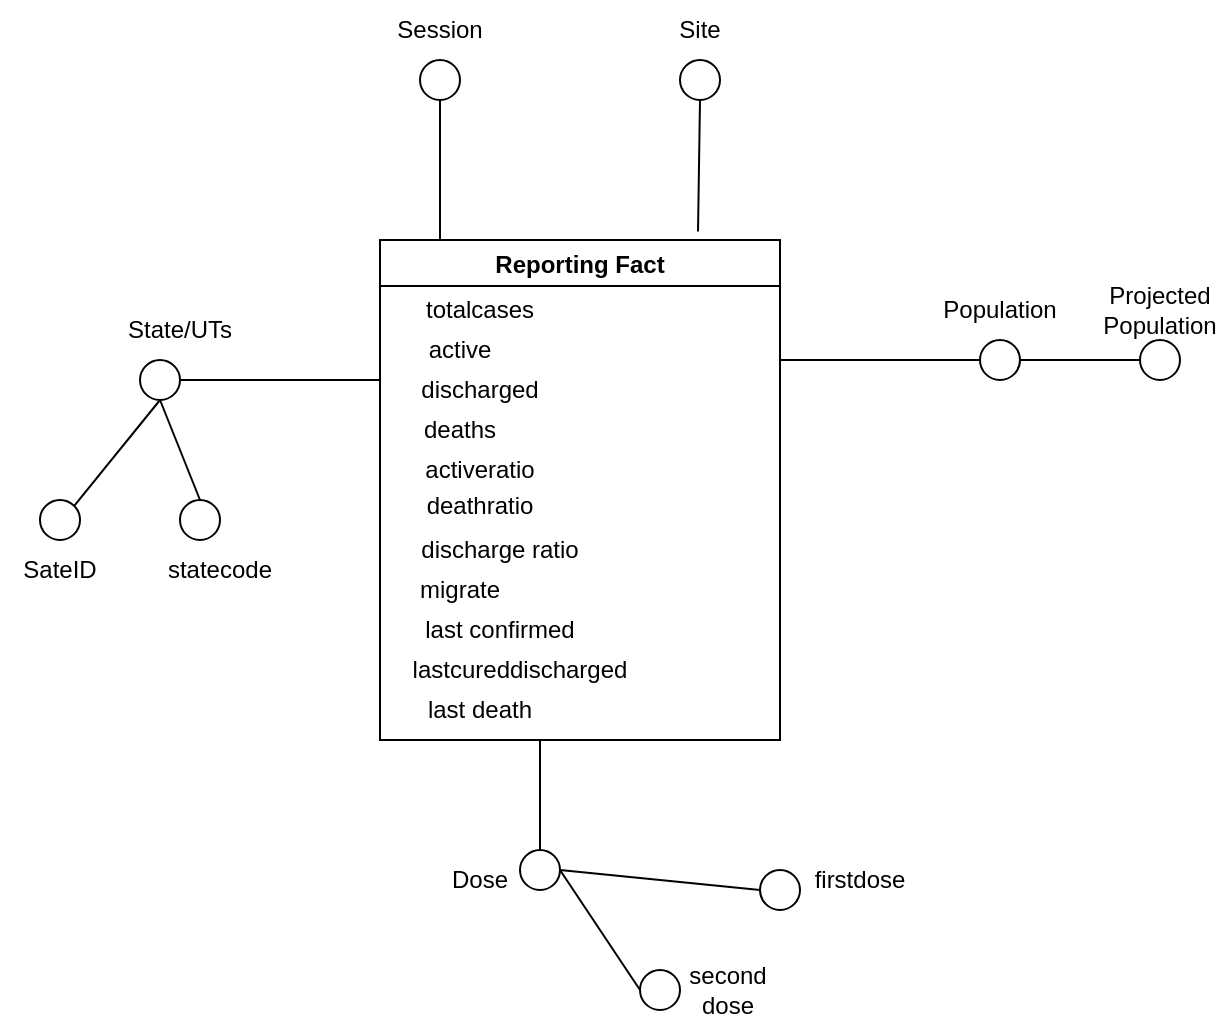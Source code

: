<mxfile version="16.1.4"><diagram id="YZO0k0Rdb3T5Lw7F8hli" name="Page-1"><mxGraphModel dx="789" dy="546" grid="1" gridSize="10" guides="1" tooltips="1" connect="1" arrows="1" fold="1" page="1" pageScale="1" pageWidth="827" pageHeight="1169" math="0" shadow="0"><root><mxCell id="0"/><mxCell id="1" parent="0"/><mxCell id="lZg35tD9bAqqsXx8sOZt-6" value="Reporting Fact" style="swimlane;" parent="1" vertex="1"><mxGeometry x="240" y="210" width="200" height="250" as="geometry"/></mxCell><mxCell id="8u92EHBunHmyXQtt1zgv-39" value="totalcases" style="text;html=1;strokeColor=none;fillColor=none;align=center;verticalAlign=middle;whiteSpace=wrap;rounded=0;" vertex="1" parent="lZg35tD9bAqqsXx8sOZt-6"><mxGeometry x="20" y="20" width="60" height="30" as="geometry"/></mxCell><mxCell id="8u92EHBunHmyXQtt1zgv-40" value="active" style="text;html=1;strokeColor=none;fillColor=none;align=center;verticalAlign=middle;whiteSpace=wrap;rounded=0;" vertex="1" parent="lZg35tD9bAqqsXx8sOZt-6"><mxGeometry x="10" y="40" width="60" height="30" as="geometry"/></mxCell><mxCell id="8u92EHBunHmyXQtt1zgv-43" value="discharged" style="text;html=1;strokeColor=none;fillColor=none;align=center;verticalAlign=middle;whiteSpace=wrap;rounded=0;" vertex="1" parent="lZg35tD9bAqqsXx8sOZt-6"><mxGeometry x="20" y="60" width="60" height="30" as="geometry"/></mxCell><mxCell id="8u92EHBunHmyXQtt1zgv-44" value="deaths" style="text;html=1;strokeColor=none;fillColor=none;align=center;verticalAlign=middle;whiteSpace=wrap;rounded=0;" vertex="1" parent="lZg35tD9bAqqsXx8sOZt-6"><mxGeometry x="10" y="80" width="60" height="30" as="geometry"/></mxCell><mxCell id="8u92EHBunHmyXQtt1zgv-45" value="activeratio" style="text;html=1;strokeColor=none;fillColor=none;align=center;verticalAlign=middle;whiteSpace=wrap;rounded=0;" vertex="1" parent="lZg35tD9bAqqsXx8sOZt-6"><mxGeometry x="10" y="100" width="80" height="30" as="geometry"/></mxCell><mxCell id="8u92EHBunHmyXQtt1zgv-46" value="deathratio" style="text;html=1;strokeColor=none;fillColor=none;align=center;verticalAlign=middle;whiteSpace=wrap;rounded=0;" vertex="1" parent="lZg35tD9bAqqsXx8sOZt-6"><mxGeometry x="20" y="120" width="60" height="25" as="geometry"/></mxCell><mxCell id="8u92EHBunHmyXQtt1zgv-47" value="discharge ratio" style="text;html=1;strokeColor=none;fillColor=none;align=center;verticalAlign=middle;whiteSpace=wrap;rounded=0;" vertex="1" parent="lZg35tD9bAqqsXx8sOZt-6"><mxGeometry y="140" width="120" height="30" as="geometry"/></mxCell><mxCell id="8u92EHBunHmyXQtt1zgv-50" value="migrate" style="text;html=1;strokeColor=none;fillColor=none;align=center;verticalAlign=middle;whiteSpace=wrap;rounded=0;" vertex="1" parent="lZg35tD9bAqqsXx8sOZt-6"><mxGeometry x="10" y="160" width="60" height="30" as="geometry"/></mxCell><mxCell id="8u92EHBunHmyXQtt1zgv-51" value="last confirmed" style="text;html=1;strokeColor=none;fillColor=none;align=center;verticalAlign=middle;whiteSpace=wrap;rounded=0;" vertex="1" parent="lZg35tD9bAqqsXx8sOZt-6"><mxGeometry x="15" y="180" width="90" height="30" as="geometry"/></mxCell><mxCell id="8u92EHBunHmyXQtt1zgv-52" value="lastcureddischarged" style="text;html=1;strokeColor=none;fillColor=none;align=center;verticalAlign=middle;whiteSpace=wrap;rounded=0;" vertex="1" parent="lZg35tD9bAqqsXx8sOZt-6"><mxGeometry x="40" y="200" width="60" height="30" as="geometry"/></mxCell><mxCell id="8u92EHBunHmyXQtt1zgv-55" value="last death" style="text;html=1;strokeColor=none;fillColor=none;align=center;verticalAlign=middle;whiteSpace=wrap;rounded=0;" vertex="1" parent="lZg35tD9bAqqsXx8sOZt-6"><mxGeometry x="20" y="220" width="60" height="30" as="geometry"/></mxCell><mxCell id="lZg35tD9bAqqsXx8sOZt-8" value="" style="verticalLabelPosition=bottom;verticalAlign=top;html=1;shape=mxgraph.flowchart.on-page_reference;" parent="1" vertex="1"><mxGeometry x="540" y="260" width="20" height="20" as="geometry"/></mxCell><mxCell id="lZg35tD9bAqqsXx8sOZt-15" value="" style="verticalLabelPosition=bottom;verticalAlign=top;html=1;shape=mxgraph.flowchart.on-page_reference;" parent="1" vertex="1"><mxGeometry x="390" y="120" width="20" height="20" as="geometry"/></mxCell><mxCell id="8u92EHBunHmyXQtt1zgv-9" value="" style="verticalLabelPosition=bottom;verticalAlign=top;html=1;shape=mxgraph.flowchart.on-page_reference;" vertex="1" parent="1"><mxGeometry x="260" y="120" width="20" height="20" as="geometry"/></mxCell><mxCell id="8u92EHBunHmyXQtt1zgv-10" value="" style="verticalLabelPosition=bottom;verticalAlign=top;html=1;shape=mxgraph.flowchart.on-page_reference;" vertex="1" parent="1"><mxGeometry x="310" y="515" width="20" height="20" as="geometry"/></mxCell><mxCell id="8u92EHBunHmyXQtt1zgv-11" value="" style="verticalLabelPosition=bottom;verticalAlign=top;html=1;shape=mxgraph.flowchart.on-page_reference;" vertex="1" parent="1"><mxGeometry x="120" y="270" width="20" height="20" as="geometry"/></mxCell><mxCell id="8u92EHBunHmyXQtt1zgv-13" value="Session" style="text;html=1;strokeColor=none;fillColor=none;align=center;verticalAlign=middle;whiteSpace=wrap;rounded=0;" vertex="1" parent="1"><mxGeometry x="240" y="90" width="60" height="30" as="geometry"/></mxCell><mxCell id="8u92EHBunHmyXQtt1zgv-14" value="Site" style="text;html=1;strokeColor=none;fillColor=none;align=center;verticalAlign=middle;whiteSpace=wrap;rounded=0;" vertex="1" parent="1"><mxGeometry x="370" y="90" width="60" height="30" as="geometry"/></mxCell><mxCell id="8u92EHBunHmyXQtt1zgv-15" value="State/UTs" style="text;html=1;strokeColor=none;fillColor=none;align=center;verticalAlign=middle;whiteSpace=wrap;rounded=0;" vertex="1" parent="1"><mxGeometry x="110" y="240" width="60" height="30" as="geometry"/></mxCell><mxCell id="8u92EHBunHmyXQtt1zgv-16" value="Population" style="text;html=1;strokeColor=none;fillColor=none;align=center;verticalAlign=middle;whiteSpace=wrap;rounded=0;" vertex="1" parent="1"><mxGeometry x="520" y="230" width="60" height="30" as="geometry"/></mxCell><mxCell id="8u92EHBunHmyXQtt1zgv-17" value="Dose" style="text;html=1;strokeColor=none;fillColor=none;align=center;verticalAlign=middle;whiteSpace=wrap;rounded=0;" vertex="1" parent="1"><mxGeometry x="260" y="515" width="60" height="30" as="geometry"/></mxCell><mxCell id="8u92EHBunHmyXQtt1zgv-18" value="" style="endArrow=none;html=1;rounded=0;entryX=0.5;entryY=1;entryDx=0;entryDy=0;entryPerimeter=0;exitX=0.15;exitY=0;exitDx=0;exitDy=0;exitPerimeter=0;" edge="1" parent="1" source="lZg35tD9bAqqsXx8sOZt-6" target="8u92EHBunHmyXQtt1zgv-9"><mxGeometry width="50" height="50" relative="1" as="geometry"><mxPoint x="270" y="190" as="sourcePoint"/><mxPoint x="340" y="150" as="targetPoint"/></mxGeometry></mxCell><mxCell id="8u92EHBunHmyXQtt1zgv-19" value="" style="endArrow=none;html=1;rounded=0;exitX=1;exitY=0.5;exitDx=0;exitDy=0;exitPerimeter=0;" edge="1" parent="1" source="8u92EHBunHmyXQtt1zgv-11"><mxGeometry width="50" height="50" relative="1" as="geometry"><mxPoint x="190" y="310" as="sourcePoint"/><mxPoint x="240" y="280" as="targetPoint"/></mxGeometry></mxCell><mxCell id="8u92EHBunHmyXQtt1zgv-21" value="" style="endArrow=none;html=1;rounded=0;" edge="1" parent="1"><mxGeometry width="50" height="50" relative="1" as="geometry"><mxPoint x="440" y="270" as="sourcePoint"/><mxPoint x="540" y="270" as="targetPoint"/></mxGeometry></mxCell><mxCell id="8u92EHBunHmyXQtt1zgv-22" value="" style="endArrow=none;html=1;rounded=0;exitX=0.5;exitY=1;exitDx=0;exitDy=0;exitPerimeter=0;entryX=0.795;entryY=-0.017;entryDx=0;entryDy=0;entryPerimeter=0;" edge="1" parent="1" source="lZg35tD9bAqqsXx8sOZt-15" target="lZg35tD9bAqqsXx8sOZt-6"><mxGeometry width="50" height="50" relative="1" as="geometry"><mxPoint x="380" y="380" as="sourcePoint"/><mxPoint x="400" y="190" as="targetPoint"/></mxGeometry></mxCell><mxCell id="8u92EHBunHmyXQtt1zgv-23" value="" style="verticalLabelPosition=bottom;verticalAlign=top;html=1;shape=mxgraph.flowchart.on-page_reference;" vertex="1" parent="1"><mxGeometry x="70" y="340" width="20" height="20" as="geometry"/></mxCell><mxCell id="8u92EHBunHmyXQtt1zgv-24" value="" style="verticalLabelPosition=bottom;verticalAlign=top;html=1;shape=mxgraph.flowchart.on-page_reference;" vertex="1" parent="1"><mxGeometry x="140" y="340" width="20" height="20" as="geometry"/></mxCell><mxCell id="8u92EHBunHmyXQtt1zgv-25" value="" style="verticalLabelPosition=bottom;verticalAlign=top;html=1;shape=mxgraph.flowchart.on-page_reference;" vertex="1" parent="1"><mxGeometry x="430" y="525" width="20" height="20" as="geometry"/></mxCell><mxCell id="8u92EHBunHmyXQtt1zgv-26" value="" style="verticalLabelPosition=bottom;verticalAlign=top;html=1;shape=mxgraph.flowchart.on-page_reference;" vertex="1" parent="1"><mxGeometry x="370" y="575" width="20" height="20" as="geometry"/></mxCell><mxCell id="8u92EHBunHmyXQtt1zgv-27" value="" style="endArrow=none;html=1;rounded=0;entryX=0;entryY=0.5;entryDx=0;entryDy=0;entryPerimeter=0;exitX=1;exitY=0.5;exitDx=0;exitDy=0;exitPerimeter=0;" edge="1" parent="1" source="8u92EHBunHmyXQtt1zgv-10" target="8u92EHBunHmyXQtt1zgv-25"><mxGeometry width="50" height="50" relative="1" as="geometry"><mxPoint x="350" y="500" as="sourcePoint"/><mxPoint x="430" y="390" as="targetPoint"/></mxGeometry></mxCell><mxCell id="8u92EHBunHmyXQtt1zgv-29" value="" style="endArrow=none;html=1;rounded=0;exitX=0.855;exitY=0.145;exitDx=0;exitDy=0;exitPerimeter=0;" edge="1" parent="1" source="8u92EHBunHmyXQtt1zgv-23"><mxGeometry width="50" height="50" relative="1" as="geometry"><mxPoint x="380" y="440" as="sourcePoint"/><mxPoint x="130" y="290" as="targetPoint"/></mxGeometry></mxCell><mxCell id="8u92EHBunHmyXQtt1zgv-30" value="" style="endArrow=none;html=1;rounded=0;exitX=0.5;exitY=1;exitDx=0;exitDy=0;exitPerimeter=0;entryX=0.5;entryY=0;entryDx=0;entryDy=0;entryPerimeter=0;" edge="1" parent="1" source="8u92EHBunHmyXQtt1zgv-11" target="8u92EHBunHmyXQtt1zgv-24"><mxGeometry width="50" height="50" relative="1" as="geometry"><mxPoint x="380" y="440" as="sourcePoint"/><mxPoint x="430" y="390" as="targetPoint"/></mxGeometry></mxCell><mxCell id="8u92EHBunHmyXQtt1zgv-32" value="" style="verticalLabelPosition=bottom;verticalAlign=top;html=1;shape=mxgraph.flowchart.on-page_reference;" vertex="1" parent="1"><mxGeometry x="620" y="260" width="20" height="20" as="geometry"/></mxCell><mxCell id="8u92EHBunHmyXQtt1zgv-33" value="Projected Population" style="text;html=1;strokeColor=none;fillColor=none;align=center;verticalAlign=middle;whiteSpace=wrap;rounded=0;" vertex="1" parent="1"><mxGeometry x="600" y="230" width="60" height="30" as="geometry"/></mxCell><mxCell id="8u92EHBunHmyXQtt1zgv-34" value="" style="endArrow=none;html=1;rounded=0;entryX=0;entryY=0.5;entryDx=0;entryDy=0;entryPerimeter=0;exitX=1;exitY=0.5;exitDx=0;exitDy=0;exitPerimeter=0;" edge="1" parent="1" source="lZg35tD9bAqqsXx8sOZt-8" target="8u92EHBunHmyXQtt1zgv-32"><mxGeometry width="50" height="50" relative="1" as="geometry"><mxPoint x="380" y="410" as="sourcePoint"/><mxPoint x="430" y="360" as="targetPoint"/></mxGeometry></mxCell><mxCell id="8u92EHBunHmyXQtt1zgv-35" value="SateID&lt;span style=&quot;color: rgba(0 , 0 , 0 , 0) ; font-family: monospace ; font-size: 0px&quot;&gt;%3CmxGraphModel%3E%3Croot%3E%3CmxCell%20id%3D%220%22%2F%3E%3CmxCell%20id%3D%221%22%20parent%3D%220%22%2F%3E%3CmxCell%20id%3D%222%22%20value%3D%22Population%22%20style%3D%22text%3Bhtml%3D1%3BstrokeColor%3Dnone%3BfillColor%3Dnone%3Balign%3Dcenter%3BverticalAlign%3Dmiddle%3BwhiteSpace%3Dwrap%3Brounded%3D0%3B%22%20vertex%3D%221%22%20parent%3D%221%22%3E%3CmxGeometry%20x%3D%22520%22%20y%3D%22230%22%20width%3D%2260%22%20height%3D%2230%22%20as%3D%22geometry%22%2F%3E%3C%2FmxCell%3E%3C%2Froot%3E%3C%2FmxGraphModel%3E&lt;/span&gt;" style="text;html=1;strokeColor=none;fillColor=none;align=center;verticalAlign=middle;whiteSpace=wrap;rounded=0;" vertex="1" parent="1"><mxGeometry x="50" y="360" width="60" height="30" as="geometry"/></mxCell><mxCell id="8u92EHBunHmyXQtt1zgv-36" value="statecode" style="text;html=1;strokeColor=none;fillColor=none;align=center;verticalAlign=middle;whiteSpace=wrap;rounded=0;" vertex="1" parent="1"><mxGeometry x="130" y="360" width="60" height="30" as="geometry"/></mxCell><mxCell id="8u92EHBunHmyXQtt1zgv-48" value="firstdose" style="text;html=1;strokeColor=none;fillColor=none;align=center;verticalAlign=middle;whiteSpace=wrap;rounded=0;" vertex="1" parent="1"><mxGeometry x="450" y="515" width="60" height="30" as="geometry"/></mxCell><mxCell id="8u92EHBunHmyXQtt1zgv-49" value="second dose" style="text;html=1;strokeColor=none;fillColor=none;align=center;verticalAlign=middle;whiteSpace=wrap;rounded=0;" vertex="1" parent="1"><mxGeometry x="384" y="570" width="60" height="30" as="geometry"/></mxCell><mxCell id="8u92EHBunHmyXQtt1zgv-56" value="" style="endArrow=none;html=1;rounded=0;entryX=1;entryY=1;entryDx=0;entryDy=0;exitX=0.5;exitY=0;exitDx=0;exitDy=0;exitPerimeter=0;" edge="1" parent="1" source="8u92EHBunHmyXQtt1zgv-10" target="8u92EHBunHmyXQtt1zgv-55"><mxGeometry width="50" height="50" relative="1" as="geometry"><mxPoint x="320" y="510" as="sourcePoint"/><mxPoint x="330" y="460" as="targetPoint"/></mxGeometry></mxCell><mxCell id="8u92EHBunHmyXQtt1zgv-60" value="" style="endArrow=none;html=1;rounded=0;exitX=0;exitY=0.5;exitDx=0;exitDy=0;exitPerimeter=0;entryX=1;entryY=0.5;entryDx=0;entryDy=0;entryPerimeter=0;" edge="1" parent="1" source="8u92EHBunHmyXQtt1zgv-26" target="8u92EHBunHmyXQtt1zgv-10"><mxGeometry width="50" height="50" relative="1" as="geometry"><mxPoint x="380" y="430" as="sourcePoint"/><mxPoint x="430" y="380" as="targetPoint"/></mxGeometry></mxCell></root></mxGraphModel></diagram></mxfile>